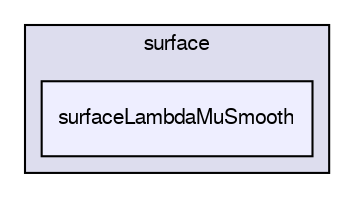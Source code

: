 digraph "applications/utilities/surface/surfaceLambdaMuSmooth" {
  bgcolor=transparent;
  compound=true
  node [ fontsize="10", fontname="FreeSans"];
  edge [ labelfontsize="10", labelfontname="FreeSans"];
  subgraph clusterdir_f17de662d5fa06afbf0442aecb6ca0a0 {
    graph [ bgcolor="#ddddee", pencolor="black", label="surface" fontname="FreeSans", fontsize="10", URL="dir_f17de662d5fa06afbf0442aecb6ca0a0.html"]
  dir_4e8e86f2a416b2cfc11a6f6855566162 [shape=box, label="surfaceLambdaMuSmooth", style="filled", fillcolor="#eeeeff", pencolor="black", URL="dir_4e8e86f2a416b2cfc11a6f6855566162.html"];
  }
}
